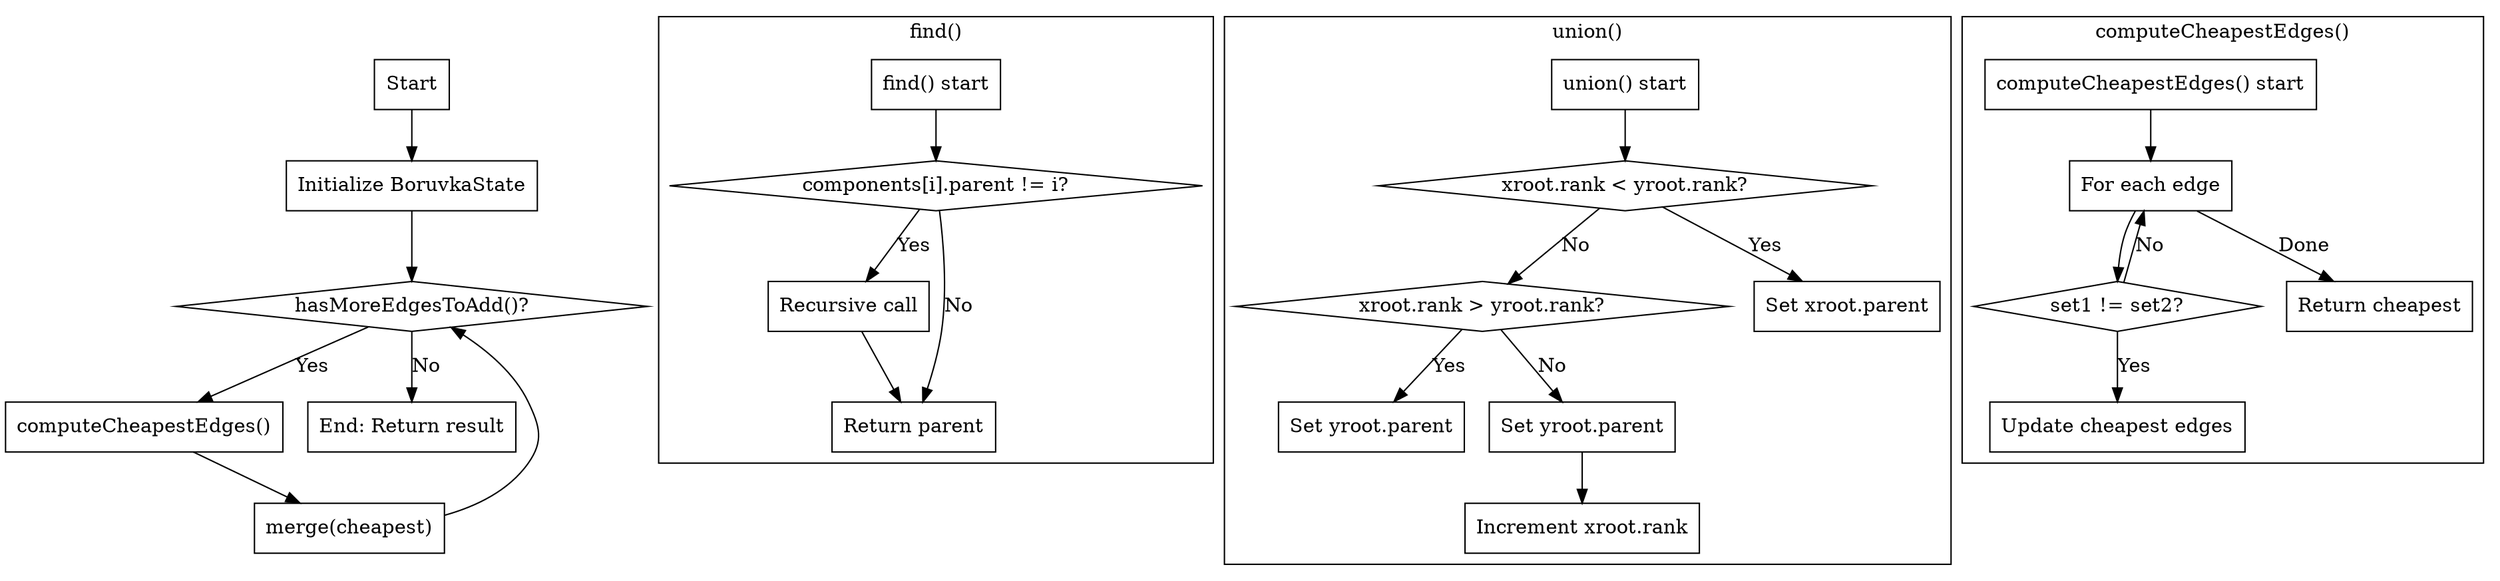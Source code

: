 digraph BoruvkaAlgorithm {
    node [shape=box];
    
    start [label="Start"];
    init [label="Initialize BoruvkaState"];
    while_condition [label="hasMoreEdgesToAdd()?", shape=diamond];
    compute_cheapest [label="computeCheapestEdges()"];
    merge [label="merge(cheapest)"];
    end [label="End: Return result"];

    subgraph cluster_find {
        label = "find()";
        find_start [label="find() start"];
        find_condition [label="components[i].parent != i?", shape=diamond];
        find_recursive [label="Recursive call"];
        find_return [label="Return parent"];
    }

    subgraph cluster_union {
        label = "union()";
        union_start [label="union() start"];
        union_condition1 [label="xroot.rank < yroot.rank?", shape=diamond];
        union_condition2 [label="xroot.rank > yroot.rank?", shape=diamond];
        union_set_parent1 [label="Set xroot.parent"];
        union_set_parent2 [label="Set yroot.parent"];
        union_set_parent3 [label="Set yroot.parent"];
        union_increment_rank [label="Increment xroot.rank"];
    }

    subgraph cluster_compute_cheapest {
        label = "computeCheapestEdges()";
        compute_start [label="computeCheapestEdges() start"];
        compute_loop [label="For each edge"];
        compute_condition [label="set1 != set2?", shape=diamond];
        compute_update_cheapest [label="Update cheapest edges"];
        compute_return [label="Return cheapest"];
    }

    start -> init;
    init -> while_condition;
    while_condition -> compute_cheapest [label="Yes"];
    while_condition -> end [label="No"];
    compute_cheapest -> merge;
    merge -> while_condition;

    compute_start -> compute_loop;
    compute_loop -> compute_condition;
    compute_condition -> compute_update_cheapest [label="Yes"];
    compute_condition -> compute_loop [label="No"];
    compute_loop -> compute_return [label="Done"];

    find_start -> find_condition;
    find_condition -> find_recursive [label="Yes"];
    find_condition -> find_return [label="No"];
    find_recursive -> find_return;

    union_start -> union_condition1;
    union_condition1 -> union_set_parent1 [label="Yes"];
    union_condition1 -> union_condition2 [label="No"];
    union_condition2 -> union_set_parent2 [label="Yes"];
    union_condition2 -> union_set_parent3 [label="No"];
    union_set_parent3 -> union_increment_rank;
}